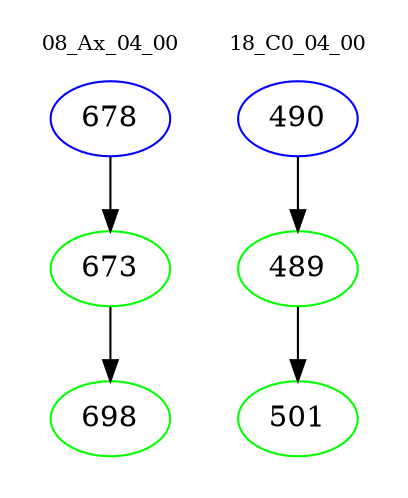 digraph{
subgraph cluster_0 {
color = white
label = "08_Ax_04_00";
fontsize=10;
T0_678 [label="678", color="blue"]
T0_678 -> T0_673 [color="black"]
T0_673 [label="673", color="green"]
T0_673 -> T0_698 [color="black"]
T0_698 [label="698", color="green"]
}
subgraph cluster_1 {
color = white
label = "18_C0_04_00";
fontsize=10;
T1_490 [label="490", color="blue"]
T1_490 -> T1_489 [color="black"]
T1_489 [label="489", color="green"]
T1_489 -> T1_501 [color="black"]
T1_501 [label="501", color="green"]
}
}
